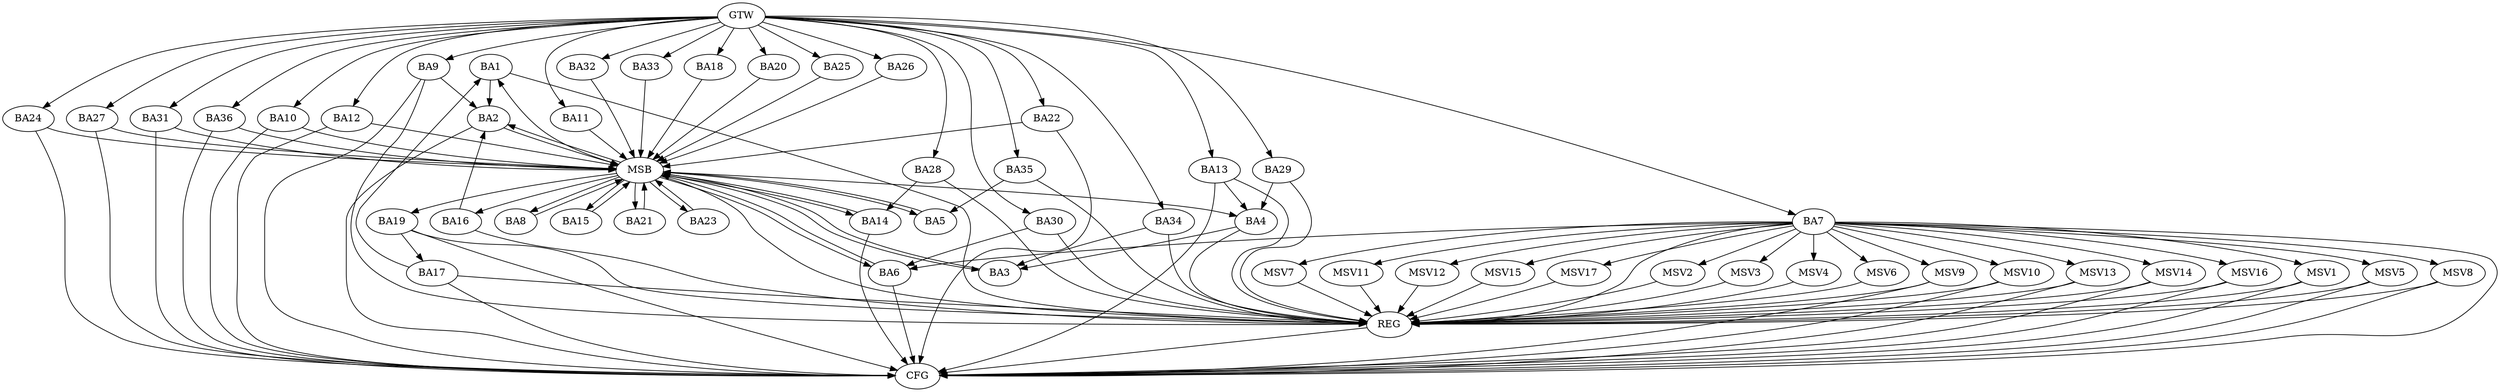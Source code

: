 strict digraph G {
  BA1 [ label="BA1" ];
  BA2 [ label="BA2" ];
  BA3 [ label="BA3" ];
  BA4 [ label="BA4" ];
  BA5 [ label="BA5" ];
  BA6 [ label="BA6" ];
  BA7 [ label="BA7" ];
  BA8 [ label="BA8" ];
  BA9 [ label="BA9" ];
  BA10 [ label="BA10" ];
  BA11 [ label="BA11" ];
  BA12 [ label="BA12" ];
  BA13 [ label="BA13" ];
  BA14 [ label="BA14" ];
  BA15 [ label="BA15" ];
  BA16 [ label="BA16" ];
  BA17 [ label="BA17" ];
  BA18 [ label="BA18" ];
  BA19 [ label="BA19" ];
  BA20 [ label="BA20" ];
  BA21 [ label="BA21" ];
  BA22 [ label="BA22" ];
  BA23 [ label="BA23" ];
  BA24 [ label="BA24" ];
  BA25 [ label="BA25" ];
  BA26 [ label="BA26" ];
  BA27 [ label="BA27" ];
  BA28 [ label="BA28" ];
  BA29 [ label="BA29" ];
  BA30 [ label="BA30" ];
  BA31 [ label="BA31" ];
  BA32 [ label="BA32" ];
  BA33 [ label="BA33" ];
  BA34 [ label="BA34" ];
  BA35 [ label="BA35" ];
  BA36 [ label="BA36" ];
  GTW [ label="GTW" ];
  REG [ label="REG" ];
  MSB [ label="MSB" ];
  CFG [ label="CFG" ];
  MSV1 [ label="MSV1" ];
  MSV2 [ label="MSV2" ];
  MSV3 [ label="MSV3" ];
  MSV4 [ label="MSV4" ];
  MSV5 [ label="MSV5" ];
  MSV6 [ label="MSV6" ];
  MSV7 [ label="MSV7" ];
  MSV8 [ label="MSV8" ];
  MSV9 [ label="MSV9" ];
  MSV10 [ label="MSV10" ];
  MSV11 [ label="MSV11" ];
  MSV12 [ label="MSV12" ];
  MSV13 [ label="MSV13" ];
  MSV14 [ label="MSV14" ];
  MSV15 [ label="MSV15" ];
  MSV16 [ label="MSV16" ];
  MSV17 [ label="MSV17" ];
  BA1 -> BA2;
  BA4 -> BA3;
  BA7 -> BA6;
  BA9 -> BA2;
  BA13 -> BA4;
  BA16 -> BA2;
  BA17 -> BA1;
  BA19 -> BA17;
  BA28 -> BA14;
  BA29 -> BA4;
  BA30 -> BA6;
  BA34 -> BA3;
  BA35 -> BA5;
  GTW -> BA7;
  GTW -> BA9;
  GTW -> BA10;
  GTW -> BA11;
  GTW -> BA12;
  GTW -> BA13;
  GTW -> BA18;
  GTW -> BA20;
  GTW -> BA22;
  GTW -> BA24;
  GTW -> BA25;
  GTW -> BA26;
  GTW -> BA27;
  GTW -> BA28;
  GTW -> BA29;
  GTW -> BA30;
  GTW -> BA31;
  GTW -> BA32;
  GTW -> BA33;
  GTW -> BA34;
  GTW -> BA35;
  GTW -> BA36;
  BA1 -> REG;
  BA4 -> REG;
  BA7 -> REG;
  BA9 -> REG;
  BA13 -> REG;
  BA16 -> REG;
  BA17 -> REG;
  BA19 -> REG;
  BA28 -> REG;
  BA29 -> REG;
  BA30 -> REG;
  BA34 -> REG;
  BA35 -> REG;
  BA2 -> MSB;
  MSB -> BA1;
  MSB -> REG;
  BA3 -> MSB;
  BA5 -> MSB;
  MSB -> BA3;
  BA6 -> MSB;
  BA8 -> MSB;
  BA10 -> MSB;
  BA11 -> MSB;
  MSB -> BA6;
  BA12 -> MSB;
  BA14 -> MSB;
  MSB -> BA4;
  BA15 -> MSB;
  MSB -> BA2;
  BA18 -> MSB;
  MSB -> BA5;
  BA20 -> MSB;
  MSB -> BA8;
  BA21 -> MSB;
  BA22 -> MSB;
  MSB -> BA19;
  BA23 -> MSB;
  BA24 -> MSB;
  MSB -> BA15;
  BA25 -> MSB;
  MSB -> BA14;
  BA26 -> MSB;
  BA27 -> MSB;
  MSB -> BA23;
  BA31 -> MSB;
  MSB -> BA16;
  BA32 -> MSB;
  MSB -> BA21;
  BA33 -> MSB;
  BA36 -> MSB;
  BA36 -> CFG;
  BA22 -> CFG;
  BA9 -> CFG;
  BA19 -> CFG;
  BA7 -> CFG;
  BA12 -> CFG;
  BA2 -> CFG;
  BA13 -> CFG;
  BA31 -> CFG;
  BA10 -> CFG;
  BA14 -> CFG;
  BA6 -> CFG;
  BA24 -> CFG;
  BA17 -> CFG;
  BA27 -> CFG;
  REG -> CFG;
  BA7 -> MSV1;
  BA7 -> MSV2;
  BA7 -> MSV3;
  BA7 -> MSV4;
  BA7 -> MSV5;
  MSV1 -> REG;
  MSV1 -> CFG;
  MSV2 -> REG;
  MSV3 -> REG;
  MSV4 -> REG;
  MSV5 -> REG;
  MSV5 -> CFG;
  BA7 -> MSV6;
  BA7 -> MSV7;
  BA7 -> MSV8;
  MSV6 -> REG;
  MSV7 -> REG;
  MSV8 -> REG;
  MSV8 -> CFG;
  BA7 -> MSV9;
  MSV9 -> REG;
  MSV9 -> CFG;
  BA7 -> MSV10;
  MSV10 -> REG;
  MSV10 -> CFG;
  BA7 -> MSV11;
  MSV11 -> REG;
  BA7 -> MSV12;
  BA7 -> MSV13;
  MSV12 -> REG;
  MSV13 -> REG;
  MSV13 -> CFG;
  BA7 -> MSV14;
  BA7 -> MSV15;
  MSV14 -> REG;
  MSV14 -> CFG;
  MSV15 -> REG;
  BA7 -> MSV16;
  BA7 -> MSV17;
  MSV16 -> REG;
  MSV16 -> CFG;
  MSV17 -> REG;
}
